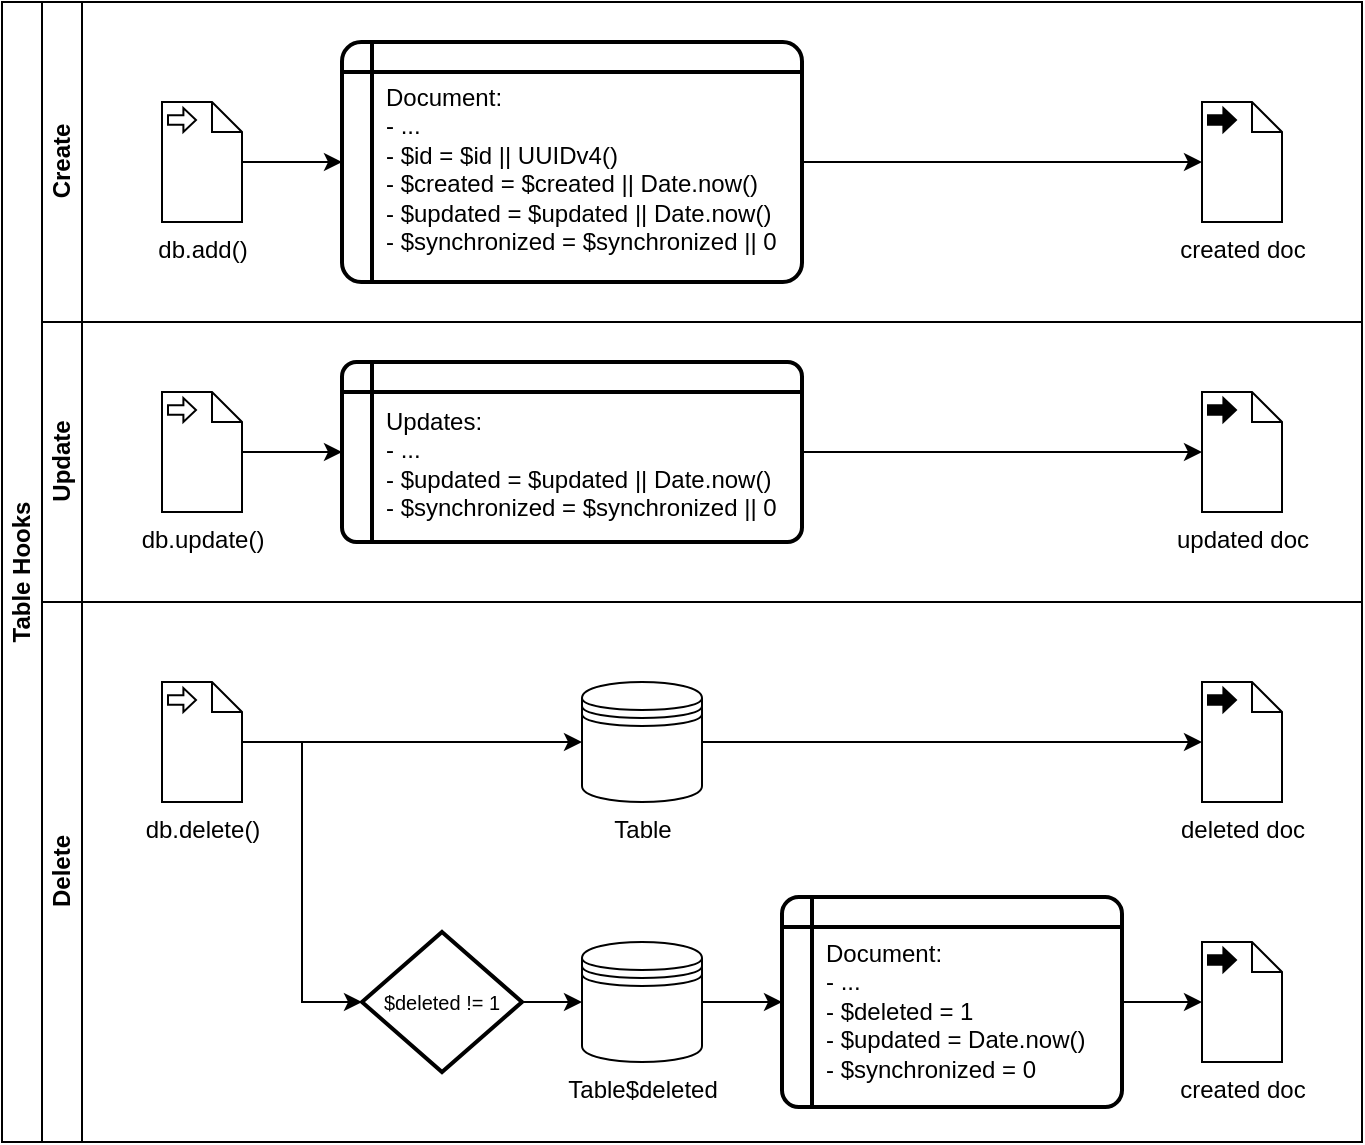 <mxfile version="23.1.1" type="device">
  <diagram id="C5RBs43oDa-KdzZeNtuy" name="Page-1">
    <mxGraphModel dx="1294" dy="751" grid="1" gridSize="10" guides="1" tooltips="1" connect="1" arrows="1" fold="1" page="1" pageScale="1" pageWidth="827" pageHeight="1169" math="0" shadow="0">
      <root>
        <mxCell id="WIyWlLk6GJQsqaUBKTNV-0" />
        <mxCell id="WIyWlLk6GJQsqaUBKTNV-1" parent="WIyWlLk6GJQsqaUBKTNV-0" />
        <mxCell id="2h3q5sDtVweo8cAcQsdt-7" value="Table Hooks" style="swimlane;html=1;childLayout=stackLayout;resizeParent=1;resizeParentMax=0;horizontal=0;startSize=20;horizontalStack=0;whiteSpace=wrap;" vertex="1" parent="WIyWlLk6GJQsqaUBKTNV-1">
          <mxGeometry x="20" y="20" width="680" height="570" as="geometry" />
        </mxCell>
        <mxCell id="2h3q5sDtVweo8cAcQsdt-8" value="Create" style="swimlane;html=1;startSize=20;horizontal=0;" vertex="1" parent="2h3q5sDtVweo8cAcQsdt-7">
          <mxGeometry x="20" width="660" height="160" as="geometry">
            <mxRectangle x="20" width="460" height="30" as="alternateBounds" />
          </mxGeometry>
        </mxCell>
        <mxCell id="2h3q5sDtVweo8cAcQsdt-12" value="created doc" style="shape=mxgraph.bpmn.data;labelPosition=center;verticalLabelPosition=bottom;align=center;verticalAlign=top;size=15;html=1;bpmnTransferType=output;" vertex="1" parent="2h3q5sDtVweo8cAcQsdt-8">
          <mxGeometry x="580" y="50" width="40" height="60" as="geometry" />
        </mxCell>
        <mxCell id="2h3q5sDtVweo8cAcQsdt-14" style="edgeStyle=orthogonalEdgeStyle;rounded=0;orthogonalLoop=1;jettySize=auto;html=1;" edge="1" parent="2h3q5sDtVweo8cAcQsdt-8" source="2h3q5sDtVweo8cAcQsdt-13" target="2h3q5sDtVweo8cAcQsdt-5">
          <mxGeometry relative="1" as="geometry" />
        </mxCell>
        <mxCell id="2h3q5sDtVweo8cAcQsdt-13" value="db.add()" style="shape=mxgraph.bpmn.data;labelPosition=center;verticalLabelPosition=bottom;align=center;verticalAlign=top;size=15;html=1;bpmnTransferType=input;" vertex="1" parent="2h3q5sDtVweo8cAcQsdt-8">
          <mxGeometry x="60" y="50" width="40" height="60" as="geometry" />
        </mxCell>
        <mxCell id="2h3q5sDtVweo8cAcQsdt-5" value="Document:&lt;br&gt;- ...&lt;br&gt;- $id = $id || UUIDv4()&lt;br&gt;- $created = $created || Date.now()&lt;br&gt;- $updated = $updated || Date.now()&lt;br&gt;- $synchronized = $synchronized || 0" style="shape=internalStorage;whiteSpace=wrap;html=1;dx=15;dy=15;rounded=1;arcSize=8;strokeWidth=2;spacing=0;verticalAlign=top;spacingTop=16;align=left;spacingLeft=22;" vertex="1" parent="2h3q5sDtVweo8cAcQsdt-8">
          <mxGeometry x="150" y="20" width="230" height="120" as="geometry" />
        </mxCell>
        <mxCell id="2h3q5sDtVweo8cAcQsdt-15" style="edgeStyle=orthogonalEdgeStyle;rounded=0;orthogonalLoop=1;jettySize=auto;html=1;exitX=1;exitY=0.5;exitDx=0;exitDy=0;entryX=0;entryY=0.5;entryDx=0;entryDy=0;entryPerimeter=0;" edge="1" parent="2h3q5sDtVweo8cAcQsdt-8" source="2h3q5sDtVweo8cAcQsdt-5" target="2h3q5sDtVweo8cAcQsdt-12">
          <mxGeometry relative="1" as="geometry" />
        </mxCell>
        <mxCell id="2h3q5sDtVweo8cAcQsdt-9" value="Update" style="swimlane;html=1;startSize=20;horizontal=0;" vertex="1" parent="2h3q5sDtVweo8cAcQsdt-7">
          <mxGeometry x="20" y="160" width="660" height="140" as="geometry" />
        </mxCell>
        <mxCell id="2h3q5sDtVweo8cAcQsdt-18" value="updated doc" style="shape=mxgraph.bpmn.data;labelPosition=center;verticalLabelPosition=bottom;align=center;verticalAlign=top;size=15;html=1;bpmnTransferType=output;" vertex="1" parent="2h3q5sDtVweo8cAcQsdt-9">
          <mxGeometry x="580" y="35" width="40" height="60" as="geometry" />
        </mxCell>
        <mxCell id="2h3q5sDtVweo8cAcQsdt-20" value="db.update()" style="shape=mxgraph.bpmn.data;labelPosition=center;verticalLabelPosition=bottom;align=center;verticalAlign=top;size=15;html=1;bpmnTransferType=input;" vertex="1" parent="2h3q5sDtVweo8cAcQsdt-9">
          <mxGeometry x="60" y="35" width="40" height="60" as="geometry" />
        </mxCell>
        <mxCell id="2h3q5sDtVweo8cAcQsdt-21" value="Updates:&lt;br&gt;- ...&lt;br&gt;- $updated = $updated || Date.now()&lt;br&gt;- $synchronized = $synchronized || 0" style="shape=internalStorage;whiteSpace=wrap;html=1;dx=15;dy=15;rounded=1;arcSize=8;strokeWidth=2;spacing=0;verticalAlign=top;spacingTop=18;align=left;spacingLeft=22;" vertex="1" parent="2h3q5sDtVweo8cAcQsdt-9">
          <mxGeometry x="150" y="20" width="230" height="90" as="geometry" />
        </mxCell>
        <mxCell id="2h3q5sDtVweo8cAcQsdt-19" style="edgeStyle=orthogonalEdgeStyle;rounded=0;orthogonalLoop=1;jettySize=auto;html=1;" edge="1" parent="2h3q5sDtVweo8cAcQsdt-9" source="2h3q5sDtVweo8cAcQsdt-20" target="2h3q5sDtVweo8cAcQsdt-21">
          <mxGeometry relative="1" as="geometry" />
        </mxCell>
        <mxCell id="2h3q5sDtVweo8cAcQsdt-22" style="edgeStyle=orthogonalEdgeStyle;rounded=0;orthogonalLoop=1;jettySize=auto;html=1;exitX=1;exitY=0.5;exitDx=0;exitDy=0;entryX=0;entryY=0.5;entryDx=0;entryDy=0;entryPerimeter=0;" edge="1" parent="2h3q5sDtVweo8cAcQsdt-9" source="2h3q5sDtVweo8cAcQsdt-21" target="2h3q5sDtVweo8cAcQsdt-18">
          <mxGeometry relative="1" as="geometry" />
        </mxCell>
        <mxCell id="2h3q5sDtVweo8cAcQsdt-10" value="Delete" style="swimlane;html=1;startSize=20;horizontal=0;" vertex="1" parent="2h3q5sDtVweo8cAcQsdt-7">
          <mxGeometry x="20" y="300" width="660" height="270" as="geometry" />
        </mxCell>
        <mxCell id="2h3q5sDtVweo8cAcQsdt-49" style="edgeStyle=orthogonalEdgeStyle;rounded=0;orthogonalLoop=1;jettySize=auto;html=1;" edge="1" parent="2h3q5sDtVweo8cAcQsdt-10" source="2h3q5sDtVweo8cAcQsdt-25" target="2h3q5sDtVweo8cAcQsdt-29">
          <mxGeometry relative="1" as="geometry" />
        </mxCell>
        <mxCell id="2h3q5sDtVweo8cAcQsdt-25" value="db.delete()" style="shape=mxgraph.bpmn.data;labelPosition=center;verticalLabelPosition=bottom;align=center;verticalAlign=top;size=15;html=1;bpmnTransferType=input;" vertex="1" parent="2h3q5sDtVweo8cAcQsdt-10">
          <mxGeometry x="60" y="40" width="40" height="60" as="geometry" />
        </mxCell>
        <mxCell id="2h3q5sDtVweo8cAcQsdt-29" value="Table" style="shape=datastore;html=1;labelPosition=center;verticalLabelPosition=bottom;align=center;verticalAlign=top;" vertex="1" parent="2h3q5sDtVweo8cAcQsdt-10">
          <mxGeometry x="270" y="40" width="60" height="60" as="geometry" />
        </mxCell>
        <mxCell id="2h3q5sDtVweo8cAcQsdt-41" style="edgeStyle=orthogonalEdgeStyle;rounded=0;orthogonalLoop=1;jettySize=auto;html=1;exitX=1;exitY=0.5;exitDx=0;exitDy=0;entryX=0;entryY=0.5;entryDx=0;entryDy=0;" edge="1" parent="2h3q5sDtVweo8cAcQsdt-10" source="2h3q5sDtVweo8cAcQsdt-30" target="2h3q5sDtVweo8cAcQsdt-38">
          <mxGeometry relative="1" as="geometry" />
        </mxCell>
        <mxCell id="2h3q5sDtVweo8cAcQsdt-30" value="Table$deleted" style="shape=datastore;html=1;labelPosition=center;verticalLabelPosition=bottom;align=center;verticalAlign=top;" vertex="1" parent="2h3q5sDtVweo8cAcQsdt-10">
          <mxGeometry x="270" y="170" width="60" height="60" as="geometry" />
        </mxCell>
        <mxCell id="2h3q5sDtVweo8cAcQsdt-33" value="deleted doc" style="shape=mxgraph.bpmn.data;labelPosition=center;verticalLabelPosition=bottom;align=center;verticalAlign=top;size=15;html=1;bpmnTransferType=output;" vertex="1" parent="2h3q5sDtVweo8cAcQsdt-10">
          <mxGeometry x="580" y="40" width="40" height="60" as="geometry" />
        </mxCell>
        <mxCell id="2h3q5sDtVweo8cAcQsdt-35" style="edgeStyle=orthogonalEdgeStyle;rounded=0;orthogonalLoop=1;jettySize=auto;html=1;exitX=1;exitY=0.5;exitDx=0;exitDy=0;entryX=0;entryY=0.5;entryDx=0;entryDy=0;entryPerimeter=0;" edge="1" parent="2h3q5sDtVweo8cAcQsdt-10" source="2h3q5sDtVweo8cAcQsdt-29" target="2h3q5sDtVweo8cAcQsdt-33">
          <mxGeometry relative="1" as="geometry">
            <mxPoint x="520" y="70" as="sourcePoint" />
          </mxGeometry>
        </mxCell>
        <mxCell id="2h3q5sDtVweo8cAcQsdt-38" value="Document:&lt;br&gt;- ...&lt;br&gt;- $deleted = 1&lt;br&gt;- $updated = Date.now()&lt;br&gt;- $synchronized = 0" style="shape=internalStorage;whiteSpace=wrap;html=1;dx=15;dy=15;rounded=1;arcSize=8;strokeWidth=2;spacing=0;verticalAlign=top;spacingTop=16;align=left;spacingLeft=22;" vertex="1" parent="2h3q5sDtVweo8cAcQsdt-10">
          <mxGeometry x="370" y="147.5" width="170" height="105" as="geometry" />
        </mxCell>
        <mxCell id="2h3q5sDtVweo8cAcQsdt-44" style="edgeStyle=orthogonalEdgeStyle;rounded=0;orthogonalLoop=1;jettySize=auto;html=1;exitX=1;exitY=0.5;exitDx=0;exitDy=0;exitPerimeter=0;entryX=0;entryY=0.5;entryDx=0;entryDy=0;" edge="1" parent="2h3q5sDtVweo8cAcQsdt-10" source="2h3q5sDtVweo8cAcQsdt-42" target="2h3q5sDtVweo8cAcQsdt-30">
          <mxGeometry relative="1" as="geometry" />
        </mxCell>
        <mxCell id="2h3q5sDtVweo8cAcQsdt-42" value="$deleted != 1" style="strokeWidth=2;html=1;shape=mxgraph.flowchart.decision;whiteSpace=wrap;fontSize=10;" vertex="1" parent="2h3q5sDtVweo8cAcQsdt-10">
          <mxGeometry x="160" y="165" width="80" height="70" as="geometry" />
        </mxCell>
        <mxCell id="2h3q5sDtVweo8cAcQsdt-53" style="edgeStyle=orthogonalEdgeStyle;rounded=0;orthogonalLoop=1;jettySize=auto;html=1;entryX=0;entryY=0.5;entryDx=0;entryDy=0;entryPerimeter=0;" edge="1" parent="2h3q5sDtVweo8cAcQsdt-10" source="2h3q5sDtVweo8cAcQsdt-25" target="2h3q5sDtVweo8cAcQsdt-42">
          <mxGeometry relative="1" as="geometry" />
        </mxCell>
        <mxCell id="2h3q5sDtVweo8cAcQsdt-37" value="created doc" style="shape=mxgraph.bpmn.data;labelPosition=center;verticalLabelPosition=bottom;align=center;verticalAlign=top;size=15;html=1;bpmnTransferType=output;" vertex="1" parent="WIyWlLk6GJQsqaUBKTNV-1">
          <mxGeometry x="620" y="490" width="40" height="60" as="geometry" />
        </mxCell>
        <mxCell id="2h3q5sDtVweo8cAcQsdt-39" style="edgeStyle=orthogonalEdgeStyle;rounded=0;orthogonalLoop=1;jettySize=auto;html=1;exitX=1;exitY=0.5;exitDx=0;exitDy=0;entryX=0;entryY=0.5;entryDx=0;entryDy=0;entryPerimeter=0;" edge="1" parent="WIyWlLk6GJQsqaUBKTNV-1" source="2h3q5sDtVweo8cAcQsdt-38" target="2h3q5sDtVweo8cAcQsdt-37">
          <mxGeometry relative="1" as="geometry" />
        </mxCell>
      </root>
    </mxGraphModel>
  </diagram>
</mxfile>
